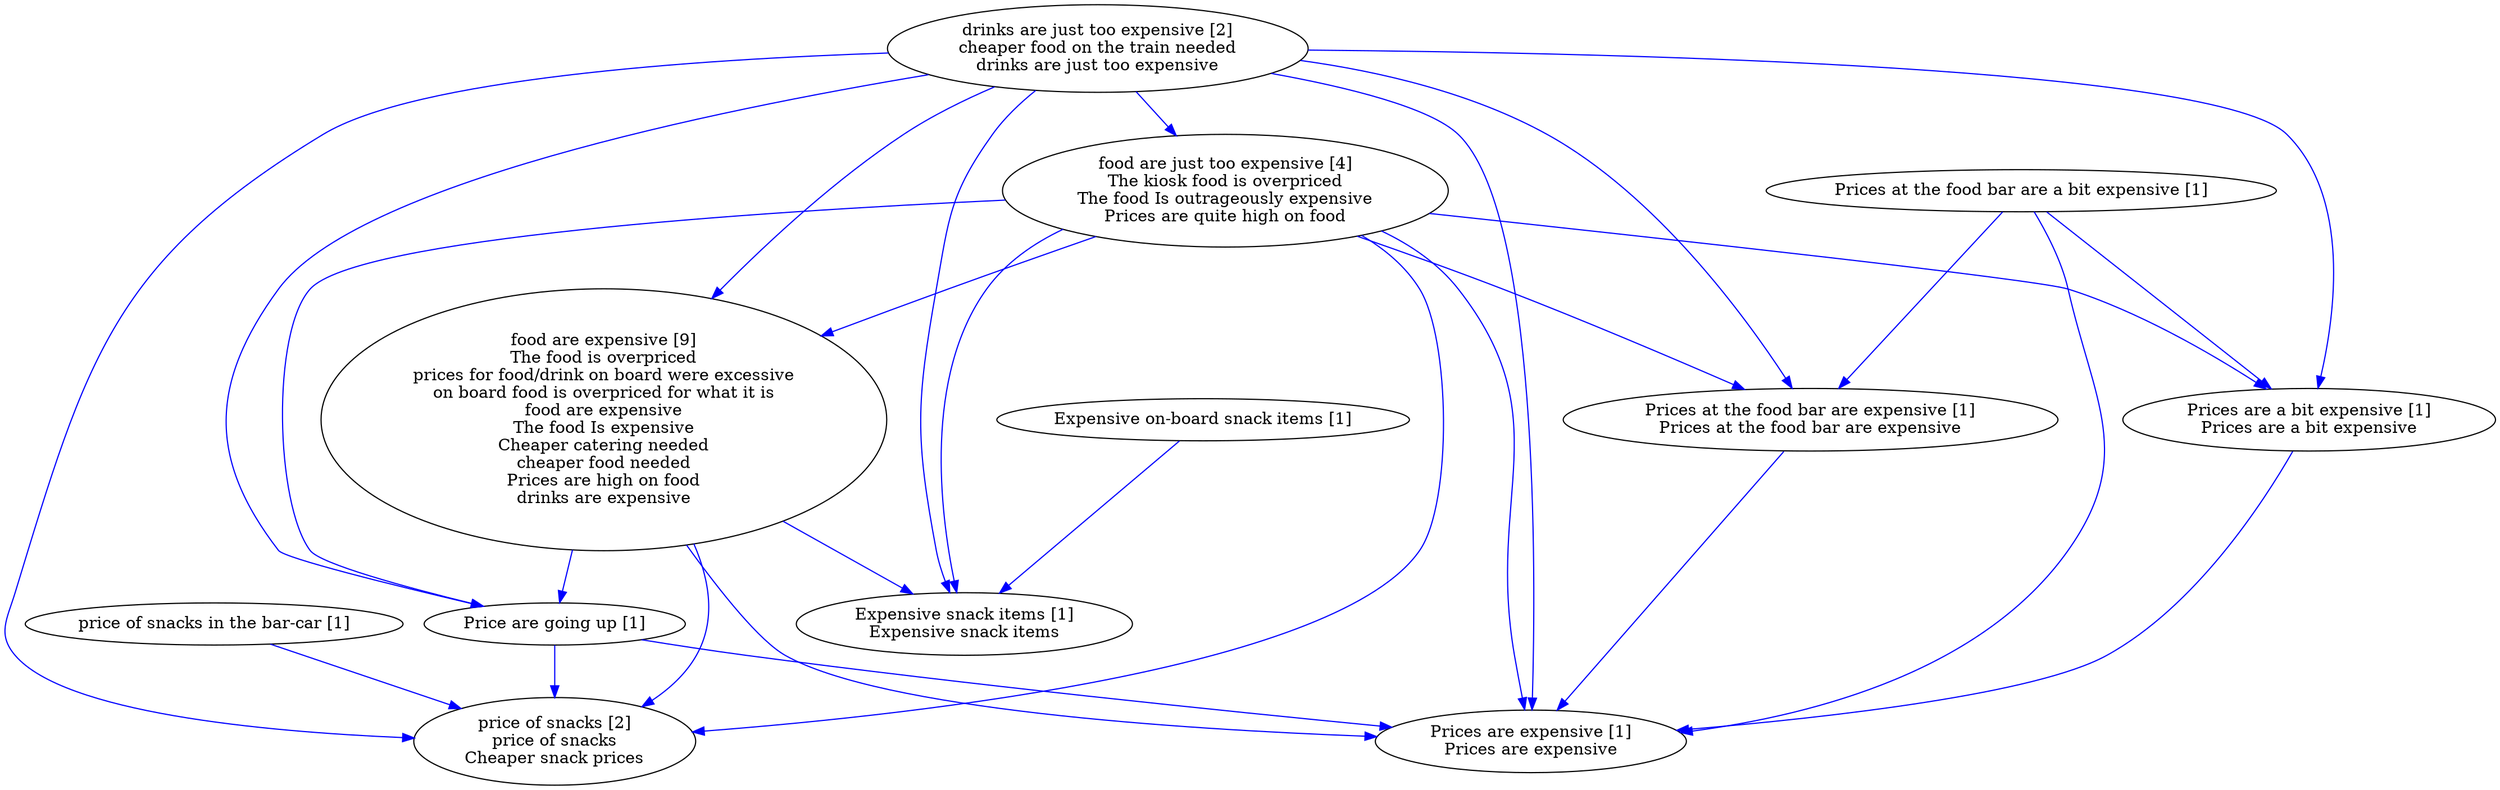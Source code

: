 digraph collapsedGraph {
"drinks are just too expensive [2]\ncheaper food on the train needed\ndrinks are just too expensive""price of snacks [2]\nprice of snacks\nCheaper snack prices""food are expensive [9]\nThe food is overpriced\nprices for food/drink on board were excessive\non board food is overpriced for what it is\nfood are expensive\nThe food Is expensive\nCheaper catering needed\ncheaper food needed\nPrices are high on food\ndrinks are expensive""food are just too expensive [4]\nThe kiosk food is overpriced\nThe food Is outrageously expensive\nPrices are quite high on food""Expensive on-board snack items [1]""Expensive snack items [1]\nExpensive snack items""Price are going up [1]""Prices at the food bar are a bit expensive [1]""Prices at the food bar are expensive [1]\nPrices at the food bar are expensive""Prices are expensive [1]\nPrices are expensive""Prices are a bit expensive [1]\nPrices are a bit expensive""price of snacks in the bar-car [1]""Expensive on-board snack items [1]" -> "Expensive snack items [1]\nExpensive snack items" [color=blue]
"Price are going up [1]" -> "price of snacks [2]\nprice of snacks\nCheaper snack prices" [color=blue]
"food are expensive [9]\nThe food is overpriced\nprices for food/drink on board were excessive\non board food is overpriced for what it is\nfood are expensive\nThe food Is expensive\nCheaper catering needed\ncheaper food needed\nPrices are high on food\ndrinks are expensive" -> "price of snacks [2]\nprice of snacks\nCheaper snack prices" [color=blue]
"Prices at the food bar are a bit expensive [1]" -> "Prices at the food bar are expensive [1]\nPrices at the food bar are expensive" [color=blue]
"Prices at the food bar are expensive [1]\nPrices at the food bar are expensive" -> "Prices are expensive [1]\nPrices are expensive" [color=blue]
"Prices at the food bar are a bit expensive [1]" -> "Prices are a bit expensive [1]\nPrices are a bit expensive" [color=blue]
"Prices are a bit expensive [1]\nPrices are a bit expensive" -> "Prices are expensive [1]\nPrices are expensive" [color=blue]
"Prices at the food bar are a bit expensive [1]" -> "Prices are expensive [1]\nPrices are expensive" [color=blue]
"Price are going up [1]" -> "Prices are expensive [1]\nPrices are expensive" [color=blue]
"food are expensive [9]\nThe food is overpriced\nprices for food/drink on board were excessive\non board food is overpriced for what it is\nfood are expensive\nThe food Is expensive\nCheaper catering needed\ncheaper food needed\nPrices are high on food\ndrinks are expensive" -> "Expensive snack items [1]\nExpensive snack items" [color=blue]
"food are just too expensive [4]\nThe kiosk food is overpriced\nThe food Is outrageously expensive\nPrices are quite high on food" -> "Expensive snack items [1]\nExpensive snack items" [color=blue]
"food are just too expensive [4]\nThe kiosk food is overpriced\nThe food Is outrageously expensive\nPrices are quite high on food" -> "Prices are expensive [1]\nPrices are expensive" [color=blue]
"food are just too expensive [4]\nThe kiosk food is overpriced\nThe food Is outrageously expensive\nPrices are quite high on food" -> "food are expensive [9]\nThe food is overpriced\nprices for food/drink on board were excessive\non board food is overpriced for what it is\nfood are expensive\nThe food Is expensive\nCheaper catering needed\ncheaper food needed\nPrices are high on food\ndrinks are expensive" [color=blue]
"food are just too expensive [4]\nThe kiosk food is overpriced\nThe food Is outrageously expensive\nPrices are quite high on food" -> "Price are going up [1]" [color=blue]
"food are just too expensive [4]\nThe kiosk food is overpriced\nThe food Is outrageously expensive\nPrices are quite high on food" -> "price of snacks [2]\nprice of snacks\nCheaper snack prices" [color=blue]
"drinks are just too expensive [2]\ncheaper food on the train needed\ndrinks are just too expensive" -> "Expensive snack items [1]\nExpensive snack items" [color=blue]
"drinks are just too expensive [2]\ncheaper food on the train needed\ndrinks are just too expensive" -> "food are expensive [9]\nThe food is overpriced\nprices for food/drink on board were excessive\non board food is overpriced for what it is\nfood are expensive\nThe food Is expensive\nCheaper catering needed\ncheaper food needed\nPrices are high on food\ndrinks are expensive" [color=blue]
"drinks are just too expensive [2]\ncheaper food on the train needed\ndrinks are just too expensive" -> "price of snacks [2]\nprice of snacks\nCheaper snack prices" [color=blue]
"drinks are just too expensive [2]\ncheaper food on the train needed\ndrinks are just too expensive" -> "Prices are a bit expensive [1]\nPrices are a bit expensive" [color=blue]
"drinks are just too expensive [2]\ncheaper food on the train needed\ndrinks are just too expensive" -> "Prices are expensive [1]\nPrices are expensive" [color=blue]
"drinks are just too expensive [2]\ncheaper food on the train needed\ndrinks are just too expensive" -> "Price are going up [1]" [color=blue]
"drinks are just too expensive [2]\ncheaper food on the train needed\ndrinks are just too expensive" -> "food are just too expensive [4]\nThe kiosk food is overpriced\nThe food Is outrageously expensive\nPrices are quite high on food" [color=blue]
"drinks are just too expensive [2]\ncheaper food on the train needed\ndrinks are just too expensive" -> "Prices at the food bar are expensive [1]\nPrices at the food bar are expensive" [color=blue]
"food are expensive [9]\nThe food is overpriced\nprices for food/drink on board were excessive\non board food is overpriced for what it is\nfood are expensive\nThe food Is expensive\nCheaper catering needed\ncheaper food needed\nPrices are high on food\ndrinks are expensive" -> "Prices are expensive [1]\nPrices are expensive" [color=blue]
"food are expensive [9]\nThe food is overpriced\nprices for food/drink on board were excessive\non board food is overpriced for what it is\nfood are expensive\nThe food Is expensive\nCheaper catering needed\ncheaper food needed\nPrices are high on food\ndrinks are expensive" -> "Price are going up [1]" [color=blue]
"food are just too expensive [4]\nThe kiosk food is overpriced\nThe food Is outrageously expensive\nPrices are quite high on food" -> "Prices at the food bar are expensive [1]\nPrices at the food bar are expensive" [color=blue]
"food are just too expensive [4]\nThe kiosk food is overpriced\nThe food Is outrageously expensive\nPrices are quite high on food" -> "Prices are a bit expensive [1]\nPrices are a bit expensive" [color=blue]
"price of snacks in the bar-car [1]" -> "price of snacks [2]\nprice of snacks\nCheaper snack prices" [color=blue]
}